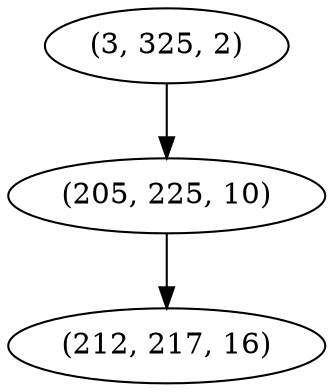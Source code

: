 digraph tree {
    "(3, 325, 2)";
    "(205, 225, 10)";
    "(212, 217, 16)";
    "(3, 325, 2)" -> "(205, 225, 10)";
    "(205, 225, 10)" -> "(212, 217, 16)";
}
